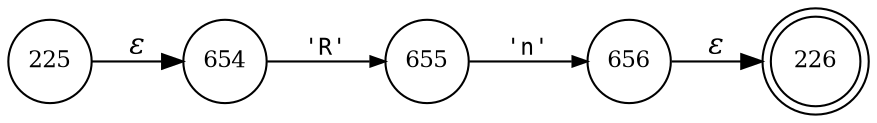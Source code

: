digraph ATN {
rankdir=LR;
s226[fontsize=11, label="226", shape=doublecircle, fixedsize=true, width=.6];
s656[fontsize=11,label="656", shape=circle, fixedsize=true, width=.55, peripheries=1];
s225[fontsize=11,label="225", shape=circle, fixedsize=true, width=.55, peripheries=1];
s654[fontsize=11,label="654", shape=circle, fixedsize=true, width=.55, peripheries=1];
s655[fontsize=11,label="655", shape=circle, fixedsize=true, width=.55, peripheries=1];
s225 -> s654 [fontname="Times-Italic", label="&epsilon;"];
s654 -> s655 [fontsize=11, fontname="Courier", arrowsize=.7, label = "'R'", arrowhead = normal];
s655 -> s656 [fontsize=11, fontname="Courier", arrowsize=.7, label = "'n'", arrowhead = normal];
s656 -> s226 [fontname="Times-Italic", label="&epsilon;"];
}
